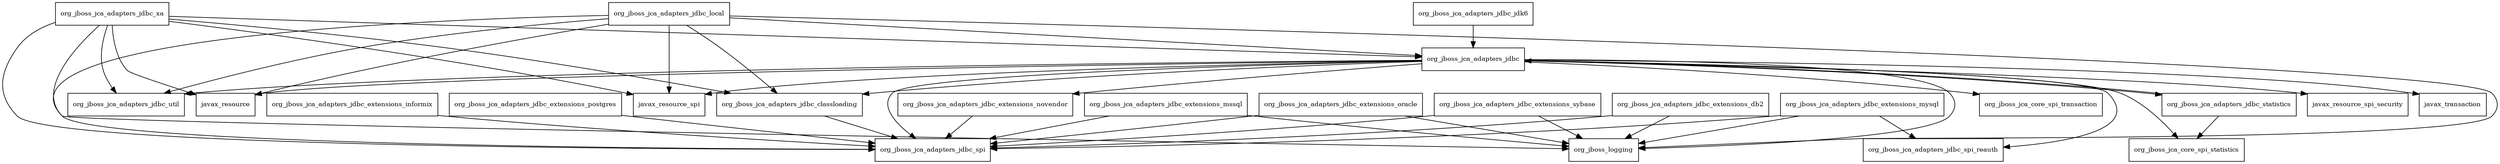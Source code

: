 digraph ironjacamar_jdbc_1_0_26_Final_redhat_1_package_dependencies {
  node [shape = box, fontsize=10.0];
  org_jboss_jca_adapters_jdbc -> javax_resource;
  org_jboss_jca_adapters_jdbc -> javax_resource_spi;
  org_jboss_jca_adapters_jdbc -> javax_resource_spi_security;
  org_jboss_jca_adapters_jdbc -> javax_transaction;
  org_jboss_jca_adapters_jdbc -> org_jboss_jca_adapters_jdbc_classloading;
  org_jboss_jca_adapters_jdbc -> org_jboss_jca_adapters_jdbc_extensions_novendor;
  org_jboss_jca_adapters_jdbc -> org_jboss_jca_adapters_jdbc_spi;
  org_jboss_jca_adapters_jdbc -> org_jboss_jca_adapters_jdbc_spi_reauth;
  org_jboss_jca_adapters_jdbc -> org_jboss_jca_adapters_jdbc_statistics;
  org_jboss_jca_adapters_jdbc -> org_jboss_jca_adapters_jdbc_util;
  org_jboss_jca_adapters_jdbc -> org_jboss_jca_core_spi_statistics;
  org_jboss_jca_adapters_jdbc -> org_jboss_jca_core_spi_transaction;
  org_jboss_jca_adapters_jdbc -> org_jboss_logging;
  org_jboss_jca_adapters_jdbc_classloading -> org_jboss_jca_adapters_jdbc_spi;
  org_jboss_jca_adapters_jdbc_extensions_db2 -> org_jboss_jca_adapters_jdbc_spi;
  org_jboss_jca_adapters_jdbc_extensions_db2 -> org_jboss_logging;
  org_jboss_jca_adapters_jdbc_extensions_informix -> org_jboss_jca_adapters_jdbc_spi;
  org_jboss_jca_adapters_jdbc_extensions_mssql -> org_jboss_jca_adapters_jdbc_spi;
  org_jboss_jca_adapters_jdbc_extensions_mssql -> org_jboss_logging;
  org_jboss_jca_adapters_jdbc_extensions_mysql -> org_jboss_jca_adapters_jdbc_spi;
  org_jboss_jca_adapters_jdbc_extensions_mysql -> org_jboss_jca_adapters_jdbc_spi_reauth;
  org_jboss_jca_adapters_jdbc_extensions_mysql -> org_jboss_logging;
  org_jboss_jca_adapters_jdbc_extensions_novendor -> org_jboss_jca_adapters_jdbc_spi;
  org_jboss_jca_adapters_jdbc_extensions_oracle -> org_jboss_jca_adapters_jdbc_spi;
  org_jboss_jca_adapters_jdbc_extensions_oracle -> org_jboss_logging;
  org_jboss_jca_adapters_jdbc_extensions_postgres -> org_jboss_jca_adapters_jdbc_spi;
  org_jboss_jca_adapters_jdbc_extensions_sybase -> org_jboss_jca_adapters_jdbc_spi;
  org_jboss_jca_adapters_jdbc_extensions_sybase -> org_jboss_logging;
  org_jboss_jca_adapters_jdbc_jdk6 -> org_jboss_jca_adapters_jdbc;
  org_jboss_jca_adapters_jdbc_local -> javax_resource;
  org_jboss_jca_adapters_jdbc_local -> javax_resource_spi;
  org_jboss_jca_adapters_jdbc_local -> org_jboss_jca_adapters_jdbc;
  org_jboss_jca_adapters_jdbc_local -> org_jboss_jca_adapters_jdbc_classloading;
  org_jboss_jca_adapters_jdbc_local -> org_jboss_jca_adapters_jdbc_spi;
  org_jboss_jca_adapters_jdbc_local -> org_jboss_jca_adapters_jdbc_util;
  org_jboss_jca_adapters_jdbc_local -> org_jboss_logging;
  org_jboss_jca_adapters_jdbc_statistics -> org_jboss_jca_adapters_jdbc;
  org_jboss_jca_adapters_jdbc_statistics -> org_jboss_jca_core_spi_statistics;
  org_jboss_jca_adapters_jdbc_xa -> javax_resource;
  org_jboss_jca_adapters_jdbc_xa -> javax_resource_spi;
  org_jboss_jca_adapters_jdbc_xa -> org_jboss_jca_adapters_jdbc;
  org_jboss_jca_adapters_jdbc_xa -> org_jboss_jca_adapters_jdbc_classloading;
  org_jboss_jca_adapters_jdbc_xa -> org_jboss_jca_adapters_jdbc_spi;
  org_jboss_jca_adapters_jdbc_xa -> org_jboss_jca_adapters_jdbc_util;
  org_jboss_jca_adapters_jdbc_xa -> org_jboss_logging;
}
